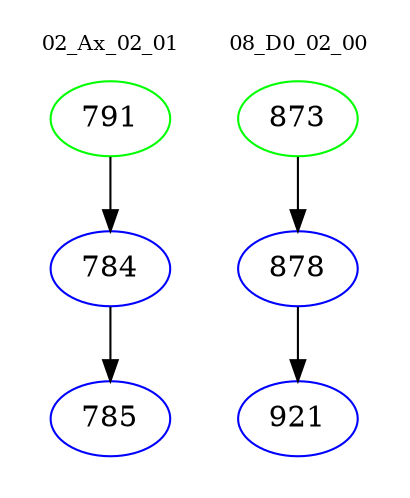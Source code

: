 digraph{
subgraph cluster_0 {
color = white
label = "02_Ax_02_01";
fontsize=10;
T0_791 [label="791", color="green"]
T0_791 -> T0_784 [color="black"]
T0_784 [label="784", color="blue"]
T0_784 -> T0_785 [color="black"]
T0_785 [label="785", color="blue"]
}
subgraph cluster_1 {
color = white
label = "08_D0_02_00";
fontsize=10;
T1_873 [label="873", color="green"]
T1_873 -> T1_878 [color="black"]
T1_878 [label="878", color="blue"]
T1_878 -> T1_921 [color="black"]
T1_921 [label="921", color="blue"]
}
}
